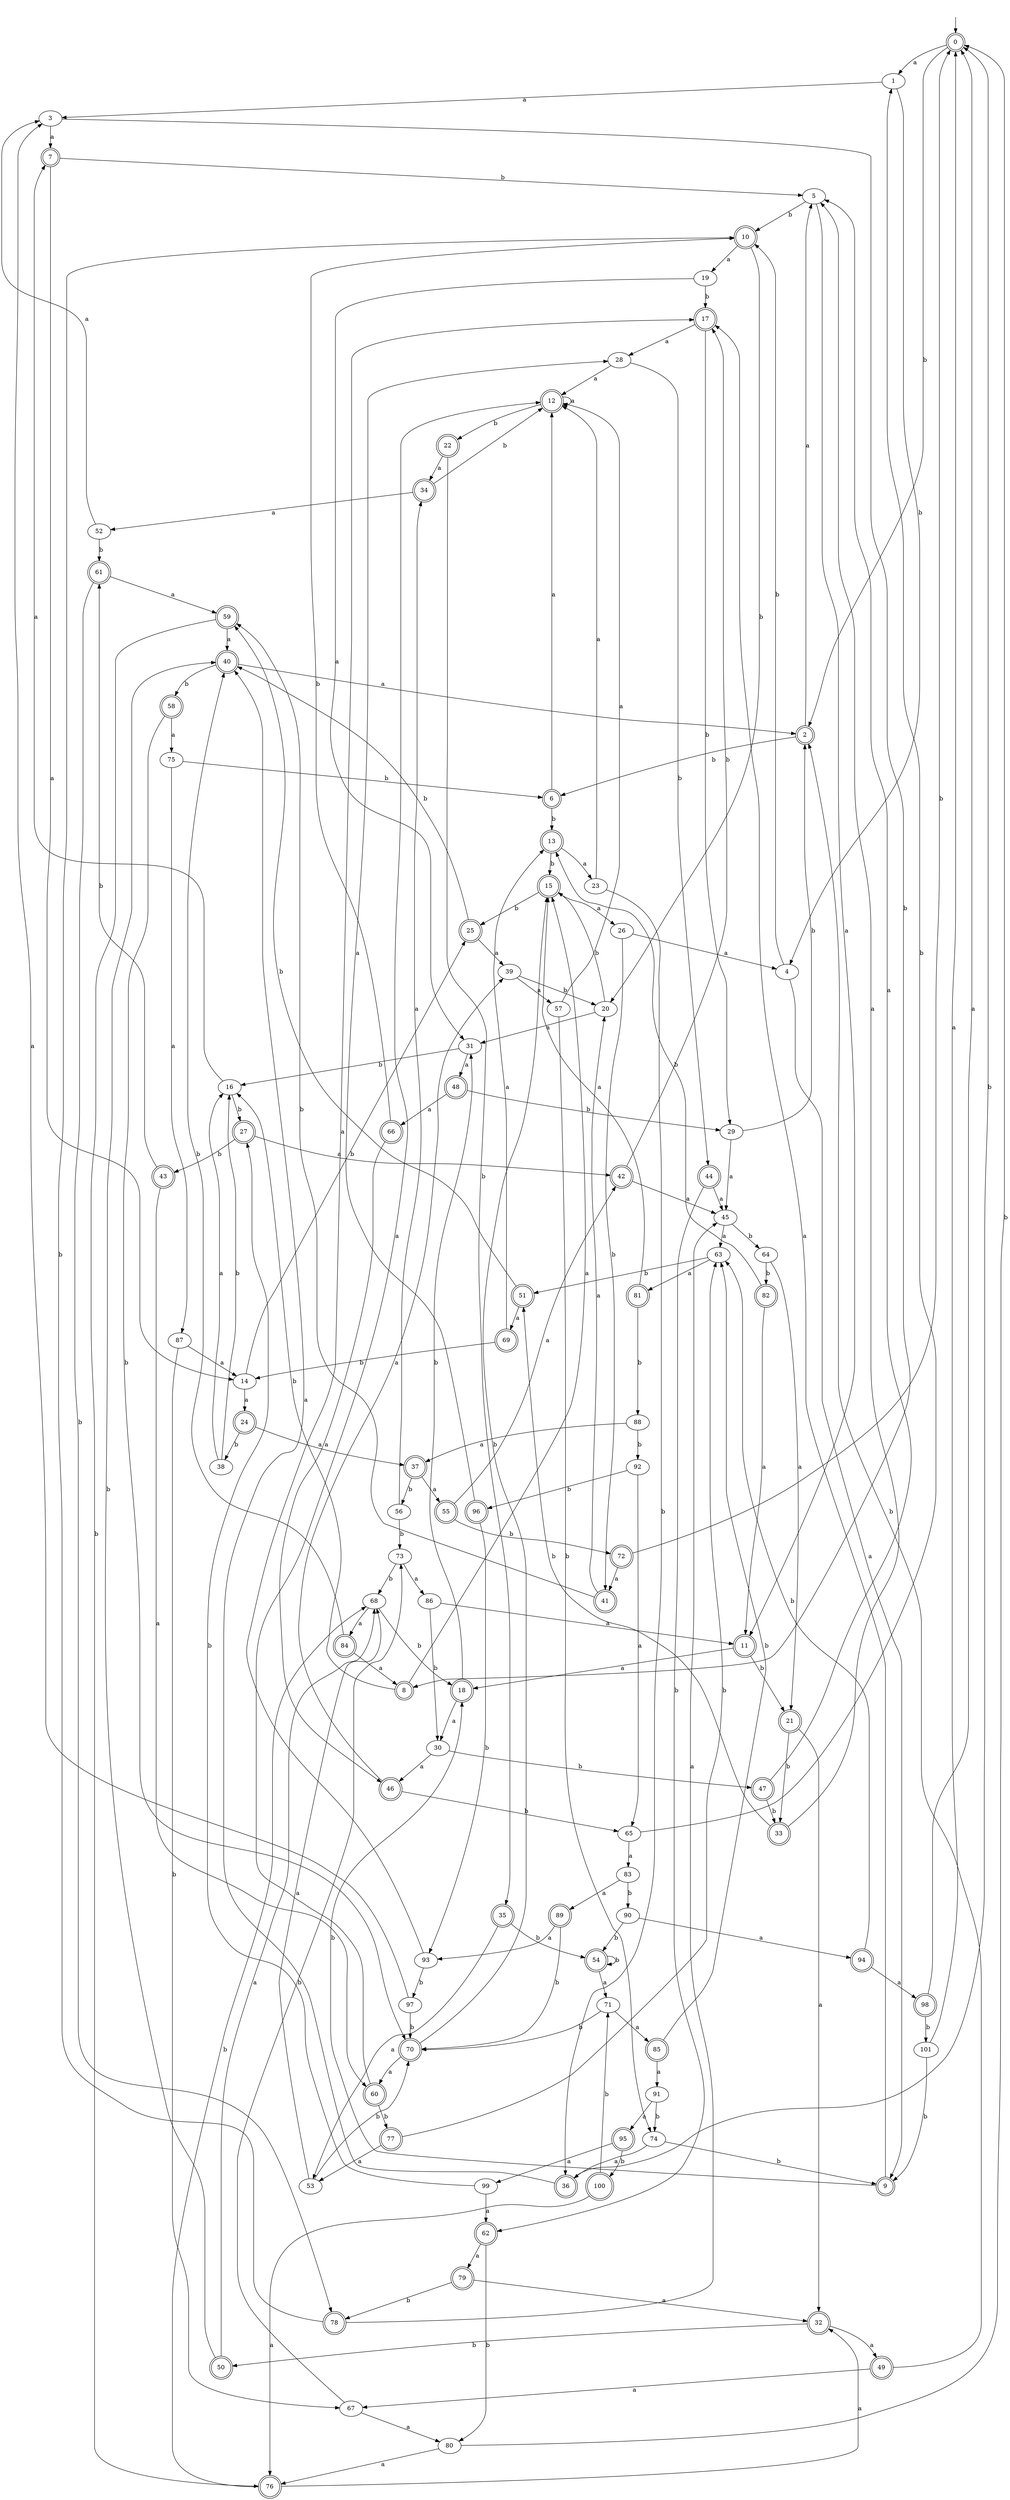 digraph RandomDFA {
  __start0 [label="", shape=none];
  __start0 -> 0 [label=""];
  0 [shape=circle] [shape=doublecircle]
  0 -> 1 [label="a"]
  0 -> 2 [label="b"]
  1
  1 -> 3 [label="a"]
  1 -> 4 [label="b"]
  2 [shape=doublecircle]
  2 -> 5 [label="a"]
  2 -> 6 [label="b"]
  3
  3 -> 7 [label="a"]
  3 -> 8 [label="b"]
  4
  4 -> 9 [label="a"]
  4 -> 10 [label="b"]
  5
  5 -> 11 [label="a"]
  5 -> 10 [label="b"]
  6 [shape=doublecircle]
  6 -> 12 [label="a"]
  6 -> 13 [label="b"]
  7 [shape=doublecircle]
  7 -> 14 [label="a"]
  7 -> 5 [label="b"]
  8 [shape=doublecircle]
  8 -> 15 [label="a"]
  8 -> 16 [label="b"]
  9 [shape=doublecircle]
  9 -> 17 [label="a"]
  9 -> 18 [label="b"]
  10 [shape=doublecircle]
  10 -> 19 [label="a"]
  10 -> 20 [label="b"]
  11 [shape=doublecircle]
  11 -> 18 [label="a"]
  11 -> 21 [label="b"]
  12 [shape=doublecircle]
  12 -> 12 [label="a"]
  12 -> 22 [label="b"]
  13 [shape=doublecircle]
  13 -> 23 [label="a"]
  13 -> 15 [label="b"]
  14
  14 -> 24 [label="a"]
  14 -> 25 [label="b"]
  15 [shape=doublecircle]
  15 -> 26 [label="a"]
  15 -> 25 [label="b"]
  16
  16 -> 7 [label="a"]
  16 -> 27 [label="b"]
  17 [shape=doublecircle]
  17 -> 28 [label="a"]
  17 -> 29 [label="b"]
  18 [shape=doublecircle]
  18 -> 30 [label="a"]
  18 -> 31 [label="b"]
  19
  19 -> 31 [label="a"]
  19 -> 17 [label="b"]
  20
  20 -> 31 [label="a"]
  20 -> 15 [label="b"]
  21 [shape=doublecircle]
  21 -> 32 [label="a"]
  21 -> 33 [label="b"]
  22 [shape=doublecircle]
  22 -> 34 [label="a"]
  22 -> 35 [label="b"]
  23
  23 -> 12 [label="a"]
  23 -> 36 [label="b"]
  24 [shape=doublecircle]
  24 -> 37 [label="a"]
  24 -> 38 [label="b"]
  25 [shape=doublecircle]
  25 -> 39 [label="a"]
  25 -> 40 [label="b"]
  26
  26 -> 4 [label="a"]
  26 -> 41 [label="b"]
  27 [shape=doublecircle]
  27 -> 42 [label="a"]
  27 -> 43 [label="b"]
  28
  28 -> 12 [label="a"]
  28 -> 44 [label="b"]
  29
  29 -> 45 [label="a"]
  29 -> 2 [label="b"]
  30
  30 -> 46 [label="a"]
  30 -> 47 [label="b"]
  31
  31 -> 48 [label="a"]
  31 -> 16 [label="b"]
  32 [shape=doublecircle]
  32 -> 49 [label="a"]
  32 -> 50 [label="b"]
  33 [shape=doublecircle]
  33 -> 5 [label="a"]
  33 -> 51 [label="b"]
  34 [shape=doublecircle]
  34 -> 52 [label="a"]
  34 -> 12 [label="b"]
  35 [shape=doublecircle]
  35 -> 53 [label="a"]
  35 -> 54 [label="b"]
  36 [shape=doublecircle]
  36 -> 40 [label="a"]
  36 -> 0 [label="b"]
  37 [shape=doublecircle]
  37 -> 55 [label="a"]
  37 -> 56 [label="b"]
  38
  38 -> 16 [label="a"]
  38 -> 16 [label="b"]
  39
  39 -> 57 [label="a"]
  39 -> 20 [label="b"]
  40 [shape=doublecircle]
  40 -> 2 [label="a"]
  40 -> 58 [label="b"]
  41 [shape=doublecircle]
  41 -> 20 [label="a"]
  41 -> 59 [label="b"]
  42 [shape=doublecircle]
  42 -> 45 [label="a"]
  42 -> 17 [label="b"]
  43 [shape=doublecircle]
  43 -> 60 [label="a"]
  43 -> 61 [label="b"]
  44 [shape=doublecircle]
  44 -> 45 [label="a"]
  44 -> 62 [label="b"]
  45
  45 -> 63 [label="a"]
  45 -> 64 [label="b"]
  46 [shape=doublecircle]
  46 -> 39 [label="a"]
  46 -> 65 [label="b"]
  47 [shape=doublecircle]
  47 -> 5 [label="a"]
  47 -> 33 [label="b"]
  48 [shape=doublecircle]
  48 -> 66 [label="a"]
  48 -> 29 [label="b"]
  49 [shape=doublecircle]
  49 -> 67 [label="a"]
  49 -> 2 [label="b"]
  50 [shape=doublecircle]
  50 -> 68 [label="a"]
  50 -> 40 [label="b"]
  51 [shape=doublecircle]
  51 -> 69 [label="a"]
  51 -> 59 [label="b"]
  52
  52 -> 3 [label="a"]
  52 -> 61 [label="b"]
  53
  53 -> 68 [label="a"]
  53 -> 70 [label="b"]
  54 [shape=doublecircle]
  54 -> 71 [label="a"]
  54 -> 54 [label="b"]
  55 [shape=doublecircle]
  55 -> 42 [label="a"]
  55 -> 72 [label="b"]
  56
  56 -> 34 [label="a"]
  56 -> 73 [label="b"]
  57
  57 -> 12 [label="a"]
  57 -> 74 [label="b"]
  58 [shape=doublecircle]
  58 -> 75 [label="a"]
  58 -> 70 [label="b"]
  59 [shape=doublecircle]
  59 -> 40 [label="a"]
  59 -> 76 [label="b"]
  60 [shape=doublecircle]
  60 -> 12 [label="a"]
  60 -> 77 [label="b"]
  61 [shape=doublecircle]
  61 -> 59 [label="a"]
  61 -> 78 [label="b"]
  62 [shape=doublecircle]
  62 -> 79 [label="a"]
  62 -> 80 [label="b"]
  63
  63 -> 81 [label="a"]
  63 -> 51 [label="b"]
  64
  64 -> 21 [label="a"]
  64 -> 82 [label="b"]
  65
  65 -> 83 [label="a"]
  65 -> 1 [label="b"]
  66 [shape=doublecircle]
  66 -> 46 [label="a"]
  66 -> 10 [label="b"]
  67
  67 -> 80 [label="a"]
  67 -> 73 [label="b"]
  68
  68 -> 84 [label="a"]
  68 -> 18 [label="b"]
  69 [shape=doublecircle]
  69 -> 13 [label="a"]
  69 -> 14 [label="b"]
  70 [shape=doublecircle]
  70 -> 60 [label="a"]
  70 -> 15 [label="b"]
  71
  71 -> 85 [label="a"]
  71 -> 70 [label="b"]
  72 [shape=doublecircle]
  72 -> 41 [label="a"]
  72 -> 0 [label="b"]
  73
  73 -> 86 [label="a"]
  73 -> 68 [label="b"]
  74
  74 -> 36 [label="a"]
  74 -> 9 [label="b"]
  75
  75 -> 87 [label="a"]
  75 -> 6 [label="b"]
  76 [shape=doublecircle]
  76 -> 32 [label="a"]
  76 -> 68 [label="b"]
  77 [shape=doublecircle]
  77 -> 53 [label="a"]
  77 -> 63 [label="b"]
  78 [shape=doublecircle]
  78 -> 45 [label="a"]
  78 -> 10 [label="b"]
  79 [shape=doublecircle]
  79 -> 32 [label="a"]
  79 -> 78 [label="b"]
  80
  80 -> 76 [label="a"]
  80 -> 0 [label="b"]
  81 [shape=doublecircle]
  81 -> 15 [label="a"]
  81 -> 88 [label="b"]
  82 [shape=doublecircle]
  82 -> 11 [label="a"]
  82 -> 13 [label="b"]
  83
  83 -> 89 [label="a"]
  83 -> 90 [label="b"]
  84 [shape=doublecircle]
  84 -> 8 [label="a"]
  84 -> 40 [label="b"]
  85 [shape=doublecircle]
  85 -> 91 [label="a"]
  85 -> 63 [label="b"]
  86
  86 -> 11 [label="a"]
  86 -> 30 [label="b"]
  87
  87 -> 14 [label="a"]
  87 -> 67 [label="b"]
  88
  88 -> 37 [label="a"]
  88 -> 92 [label="b"]
  89 [shape=doublecircle]
  89 -> 93 [label="a"]
  89 -> 70 [label="b"]
  90
  90 -> 94 [label="a"]
  90 -> 54 [label="b"]
  91
  91 -> 95 [label="a"]
  91 -> 74 [label="b"]
  92
  92 -> 65 [label="a"]
  92 -> 96 [label="b"]
  93
  93 -> 17 [label="a"]
  93 -> 97 [label="b"]
  94 [shape=doublecircle]
  94 -> 98 [label="a"]
  94 -> 63 [label="b"]
  95 [shape=doublecircle]
  95 -> 99 [label="a"]
  95 -> 100 [label="b"]
  96 [shape=doublecircle]
  96 -> 28 [label="a"]
  96 -> 93 [label="b"]
  97
  97 -> 3 [label="a"]
  97 -> 70 [label="b"]
  98 [shape=doublecircle]
  98 -> 0 [label="a"]
  98 -> 101 [label="b"]
  99
  99 -> 62 [label="a"]
  99 -> 27 [label="b"]
  100 [shape=doublecircle]
  100 -> 76 [label="a"]
  100 -> 71 [label="b"]
  101
  101 -> 0 [label="a"]
  101 -> 9 [label="b"]
}
